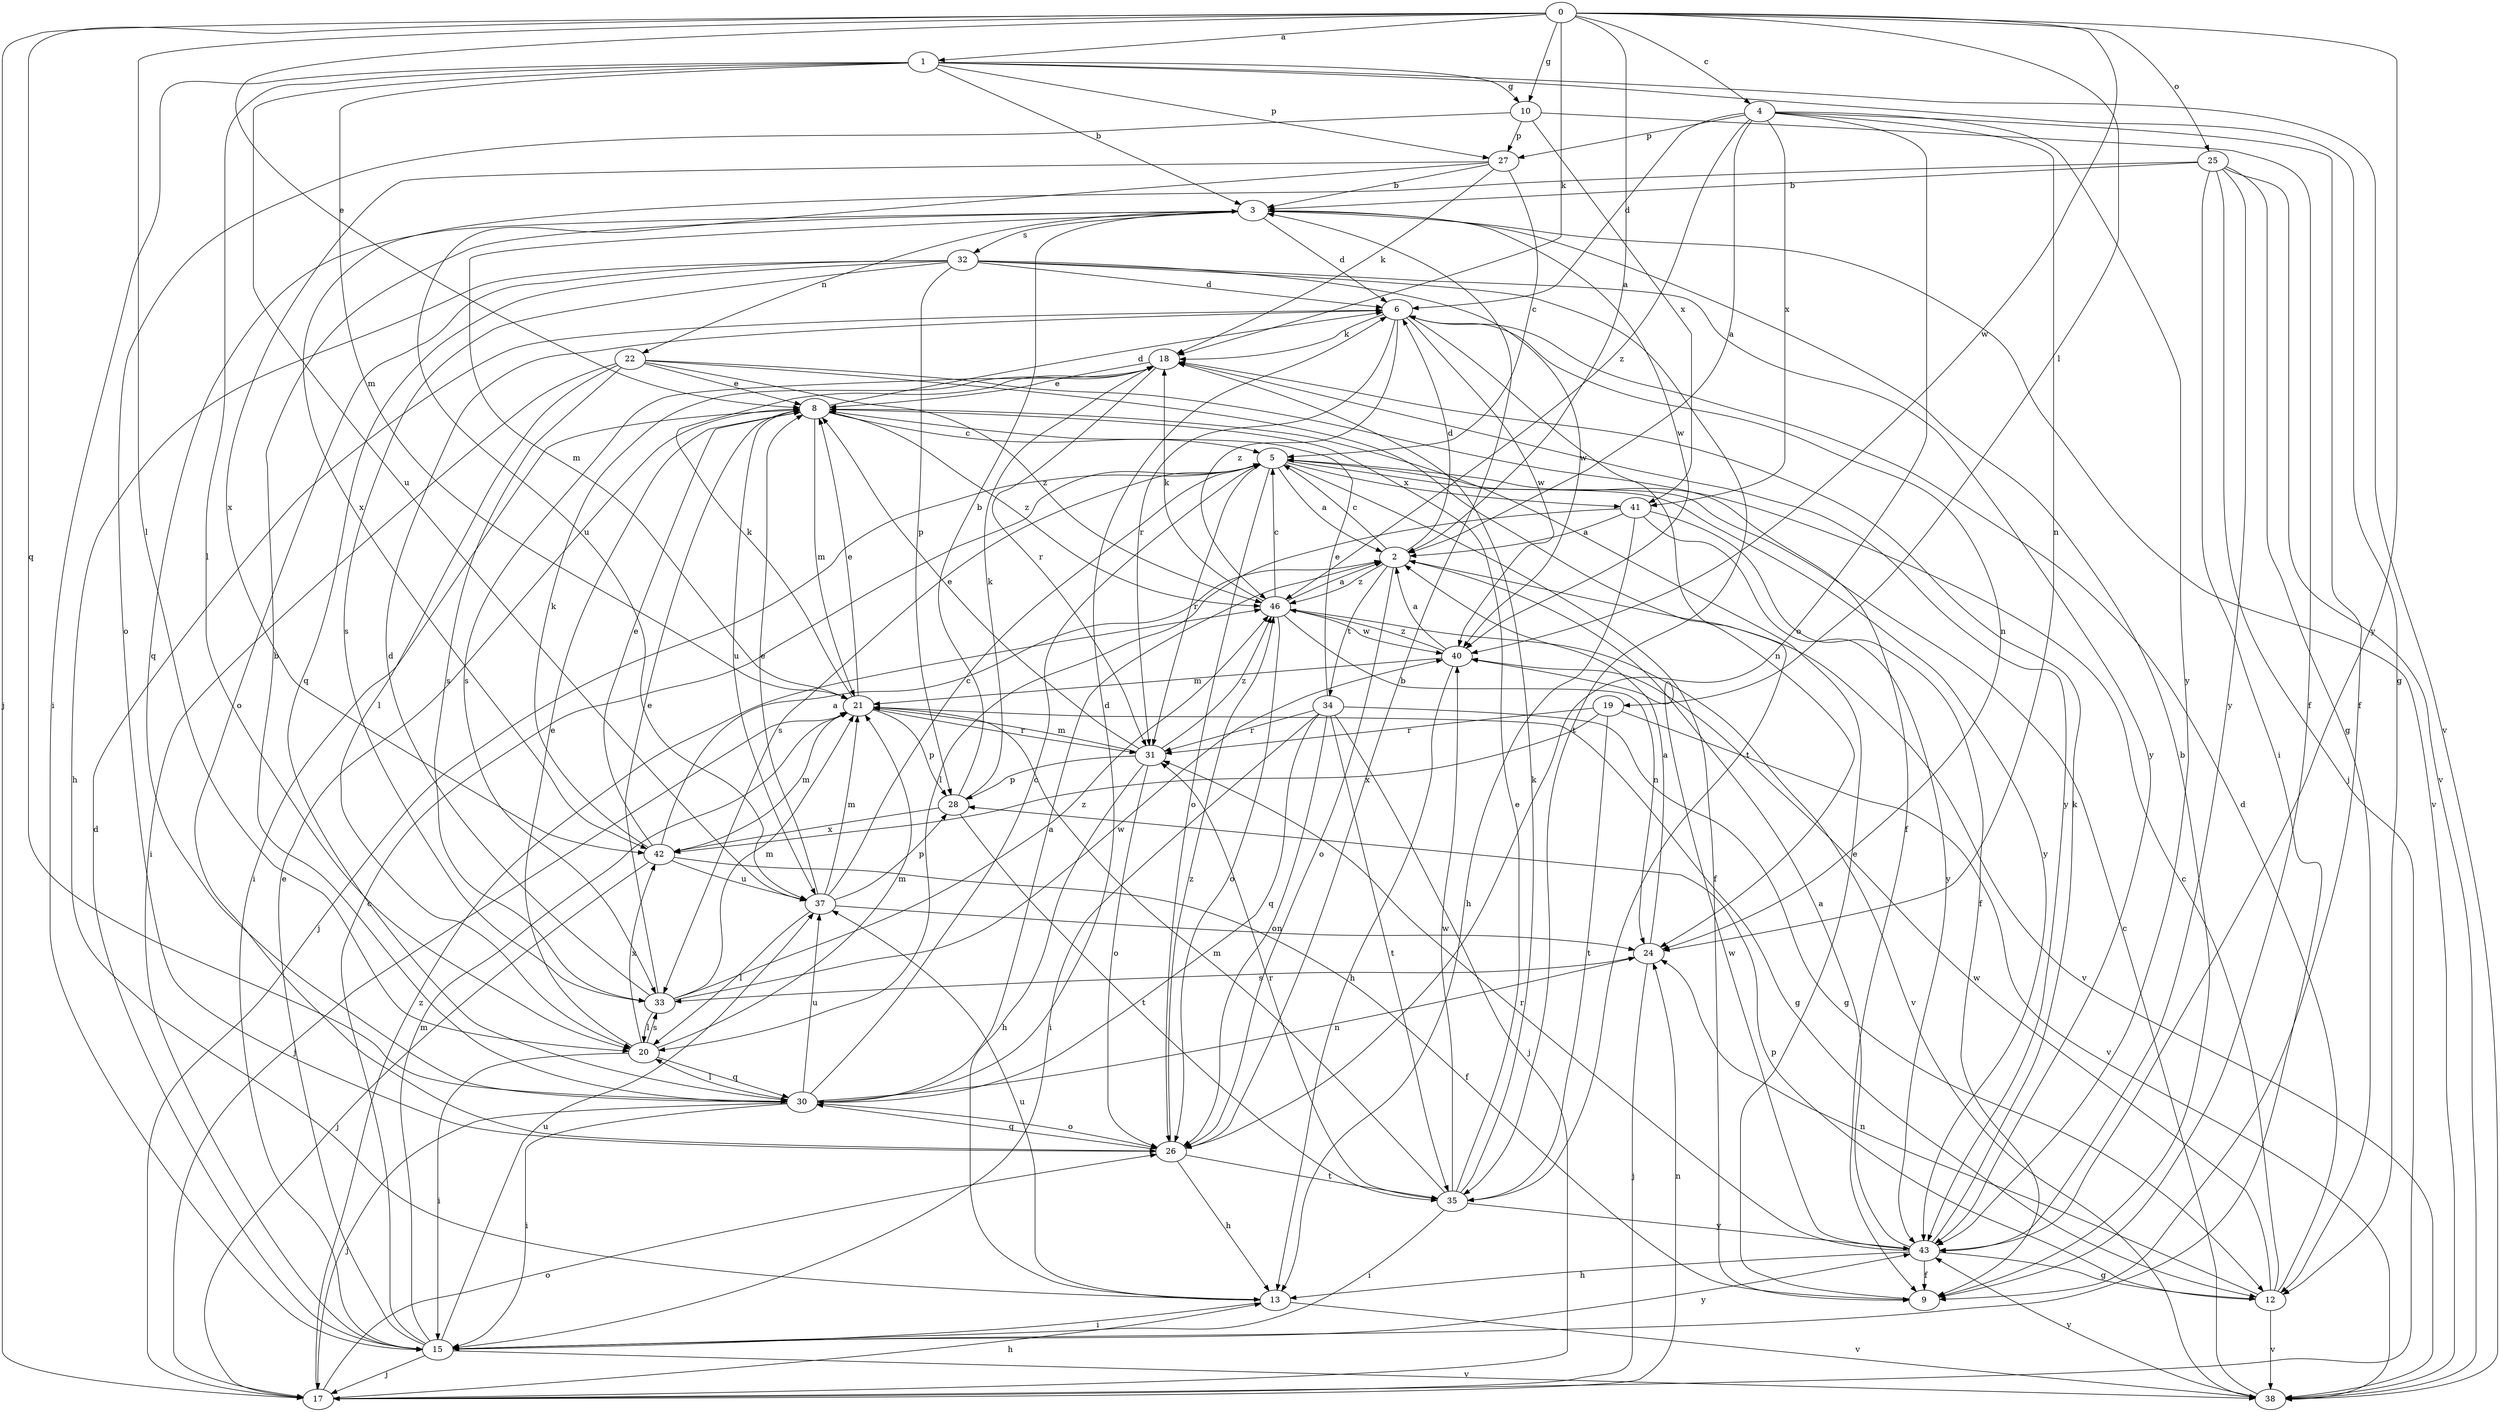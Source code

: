 strict digraph  {
0;
1;
2;
3;
4;
5;
6;
8;
9;
10;
12;
13;
15;
17;
18;
19;
20;
21;
22;
24;
25;
26;
27;
28;
30;
31;
32;
33;
34;
35;
37;
38;
40;
41;
42;
43;
46;
0 -> 1  [label=a];
0 -> 2  [label=a];
0 -> 4  [label=c];
0 -> 8  [label=e];
0 -> 10  [label=g];
0 -> 17  [label=j];
0 -> 18  [label=k];
0 -> 19  [label=l];
0 -> 20  [label=l];
0 -> 25  [label=o];
0 -> 30  [label=q];
0 -> 40  [label=w];
0 -> 43  [label=y];
1 -> 3  [label=b];
1 -> 10  [label=g];
1 -> 12  [label=g];
1 -> 15  [label=i];
1 -> 20  [label=l];
1 -> 21  [label=m];
1 -> 27  [label=p];
1 -> 37  [label=u];
1 -> 38  [label=v];
2 -> 5  [label=c];
2 -> 6  [label=d];
2 -> 26  [label=o];
2 -> 34  [label=t];
2 -> 38  [label=v];
2 -> 46  [label=z];
3 -> 6  [label=d];
3 -> 21  [label=m];
3 -> 22  [label=n];
3 -> 30  [label=q];
3 -> 32  [label=s];
3 -> 38  [label=v];
3 -> 40  [label=w];
4 -> 2  [label=a];
4 -> 6  [label=d];
4 -> 9  [label=f];
4 -> 24  [label=n];
4 -> 26  [label=o];
4 -> 27  [label=p];
4 -> 41  [label=x];
4 -> 43  [label=y];
4 -> 46  [label=z];
5 -> 2  [label=a];
5 -> 9  [label=f];
5 -> 17  [label=j];
5 -> 26  [label=o];
5 -> 31  [label=r];
5 -> 33  [label=s];
5 -> 41  [label=x];
5 -> 43  [label=y];
6 -> 18  [label=k];
6 -> 24  [label=n];
6 -> 31  [label=r];
6 -> 35  [label=t];
6 -> 40  [label=w];
6 -> 46  [label=z];
8 -> 5  [label=c];
8 -> 6  [label=d];
8 -> 15  [label=i];
8 -> 21  [label=m];
8 -> 37  [label=u];
8 -> 46  [label=z];
9 -> 3  [label=b];
9 -> 8  [label=e];
10 -> 9  [label=f];
10 -> 26  [label=o];
10 -> 27  [label=p];
10 -> 41  [label=x];
12 -> 5  [label=c];
12 -> 6  [label=d];
12 -> 24  [label=n];
12 -> 28  [label=p];
12 -> 38  [label=v];
12 -> 40  [label=w];
13 -> 15  [label=i];
13 -> 37  [label=u];
13 -> 38  [label=v];
15 -> 5  [label=c];
15 -> 6  [label=d];
15 -> 8  [label=e];
15 -> 17  [label=j];
15 -> 21  [label=m];
15 -> 37  [label=u];
15 -> 38  [label=v];
15 -> 43  [label=y];
17 -> 13  [label=h];
17 -> 24  [label=n];
17 -> 26  [label=o];
17 -> 46  [label=z];
18 -> 8  [label=e];
18 -> 31  [label=r];
18 -> 33  [label=s];
18 -> 43  [label=y];
19 -> 31  [label=r];
19 -> 35  [label=t];
19 -> 38  [label=v];
19 -> 42  [label=x];
20 -> 8  [label=e];
20 -> 15  [label=i];
20 -> 21  [label=m];
20 -> 30  [label=q];
20 -> 33  [label=s];
20 -> 42  [label=x];
21 -> 8  [label=e];
21 -> 12  [label=g];
21 -> 17  [label=j];
21 -> 18  [label=k];
21 -> 28  [label=p];
21 -> 31  [label=r];
22 -> 8  [label=e];
22 -> 9  [label=f];
22 -> 15  [label=i];
22 -> 20  [label=l];
22 -> 24  [label=n];
22 -> 33  [label=s];
22 -> 46  [label=z];
24 -> 2  [label=a];
24 -> 17  [label=j];
24 -> 33  [label=s];
25 -> 3  [label=b];
25 -> 12  [label=g];
25 -> 15  [label=i];
25 -> 17  [label=j];
25 -> 38  [label=v];
25 -> 42  [label=x];
25 -> 43  [label=y];
26 -> 3  [label=b];
26 -> 13  [label=h];
26 -> 30  [label=q];
26 -> 35  [label=t];
26 -> 46  [label=z];
27 -> 3  [label=b];
27 -> 5  [label=c];
27 -> 18  [label=k];
27 -> 37  [label=u];
27 -> 42  [label=x];
28 -> 3  [label=b];
28 -> 18  [label=k];
28 -> 35  [label=t];
28 -> 42  [label=x];
30 -> 2  [label=a];
30 -> 3  [label=b];
30 -> 5  [label=c];
30 -> 6  [label=d];
30 -> 15  [label=i];
30 -> 17  [label=j];
30 -> 20  [label=l];
30 -> 24  [label=n];
30 -> 26  [label=o];
30 -> 37  [label=u];
31 -> 8  [label=e];
31 -> 13  [label=h];
31 -> 21  [label=m];
31 -> 26  [label=o];
31 -> 28  [label=p];
31 -> 46  [label=z];
32 -> 6  [label=d];
32 -> 13  [label=h];
32 -> 26  [label=o];
32 -> 28  [label=p];
32 -> 30  [label=q];
32 -> 33  [label=s];
32 -> 35  [label=t];
32 -> 40  [label=w];
32 -> 43  [label=y];
33 -> 6  [label=d];
33 -> 8  [label=e];
33 -> 20  [label=l];
33 -> 21  [label=m];
33 -> 40  [label=w];
33 -> 46  [label=z];
34 -> 8  [label=e];
34 -> 12  [label=g];
34 -> 15  [label=i];
34 -> 17  [label=j];
34 -> 26  [label=o];
34 -> 30  [label=q];
34 -> 31  [label=r];
34 -> 35  [label=t];
35 -> 8  [label=e];
35 -> 15  [label=i];
35 -> 18  [label=k];
35 -> 21  [label=m];
35 -> 31  [label=r];
35 -> 40  [label=w];
35 -> 43  [label=y];
37 -> 5  [label=c];
37 -> 8  [label=e];
37 -> 20  [label=l];
37 -> 21  [label=m];
37 -> 24  [label=n];
37 -> 28  [label=p];
38 -> 5  [label=c];
38 -> 43  [label=y];
40 -> 2  [label=a];
40 -> 13  [label=h];
40 -> 21  [label=m];
40 -> 46  [label=z];
41 -> 2  [label=a];
41 -> 9  [label=f];
41 -> 13  [label=h];
41 -> 20  [label=l];
41 -> 43  [label=y];
42 -> 2  [label=a];
42 -> 8  [label=e];
42 -> 9  [label=f];
42 -> 17  [label=j];
42 -> 18  [label=k];
42 -> 21  [label=m];
42 -> 37  [label=u];
43 -> 2  [label=a];
43 -> 9  [label=f];
43 -> 12  [label=g];
43 -> 13  [label=h];
43 -> 18  [label=k];
43 -> 31  [label=r];
43 -> 40  [label=w];
46 -> 2  [label=a];
46 -> 5  [label=c];
46 -> 18  [label=k];
46 -> 24  [label=n];
46 -> 26  [label=o];
46 -> 38  [label=v];
46 -> 40  [label=w];
}

